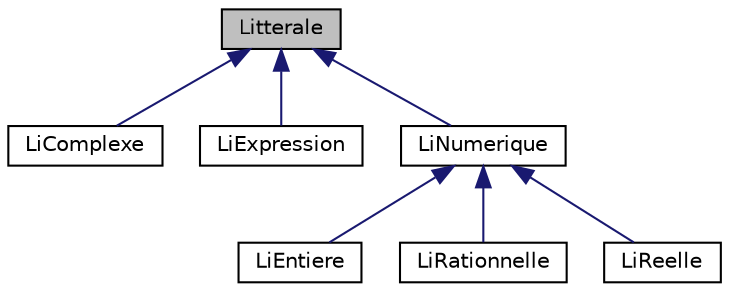 digraph "Litterale"
{
  edge [fontname="Helvetica",fontsize="10",labelfontname="Helvetica",labelfontsize="10"];
  node [fontname="Helvetica",fontsize="10",shape=record];
  Node1 [label="Litterale",height=0.2,width=0.4,color="black", fillcolor="grey75", style="filled", fontcolor="black"];
  Node1 -> Node2 [dir="back",color="midnightblue",fontsize="10",style="solid",fontname="Helvetica"];
  Node2 [label="LiComplexe",height=0.2,width=0.4,color="black", fillcolor="white", style="filled",URL="$class_li_complexe.html"];
  Node1 -> Node3 [dir="back",color="midnightblue",fontsize="10",style="solid",fontname="Helvetica"];
  Node3 [label="LiExpression",height=0.2,width=0.4,color="black", fillcolor="white", style="filled",URL="$class_li_expression.html"];
  Node1 -> Node4 [dir="back",color="midnightblue",fontsize="10",style="solid",fontname="Helvetica"];
  Node4 [label="LiNumerique",height=0.2,width=0.4,color="black", fillcolor="white", style="filled",URL="$class_li_numerique.html"];
  Node4 -> Node5 [dir="back",color="midnightblue",fontsize="10",style="solid",fontname="Helvetica"];
  Node5 [label="LiEntiere",height=0.2,width=0.4,color="black", fillcolor="white", style="filled",URL="$class_li_entiere.html"];
  Node4 -> Node6 [dir="back",color="midnightblue",fontsize="10",style="solid",fontname="Helvetica"];
  Node6 [label="LiRationnelle",height=0.2,width=0.4,color="black", fillcolor="white", style="filled",URL="$class_li_rationnelle.html"];
  Node4 -> Node7 [dir="back",color="midnightblue",fontsize="10",style="solid",fontname="Helvetica"];
  Node7 [label="LiReelle",height=0.2,width=0.4,color="black", fillcolor="white", style="filled",URL="$class_li_reelle.html"];
}
